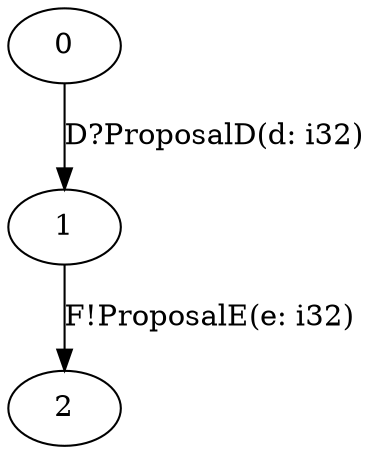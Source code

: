 digraph E {
  0;
  1;
  2;
  
  
  0 -> 1 [label="D?ProposalD(d: i32)", ];
  1 -> 2 [label="F!ProposalE(e: i32)", ];
  
  }
